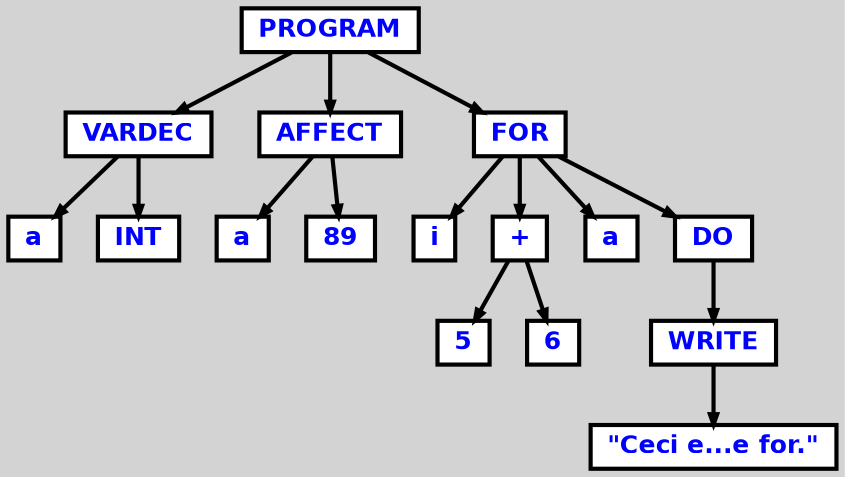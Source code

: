 digraph {

	ordering=out;
	ranksep=.4;
	bgcolor="lightgrey"; node [shape=box, fixedsize=false, fontsize=12, fontname="Helvetica-bold", fontcolor="blue"
		width=.25, height=.25, color="black", fillcolor="white", style="filled, solid, bold"];
	edge [arrowsize=.5, color="black", style="bold"]

  n0 [label="PROGRAM"];
  n1 [label="VARDEC"];
  n1 [label="VARDEC"];
  n2 [label="a"];
  n3 [label="INT"];
  n4 [label="AFFECT"];
  n4 [label="AFFECT"];
  n5 [label="a"];
  n6 [label="89"];
  n7 [label="FOR"];
  n7 [label="FOR"];
  n8 [label="i"];
  n9 [label="+"];
  n9 [label="+"];
  n10 [label="5"];
  n11 [label="6"];
  n12 [label="a"];
  n13 [label="DO"];
  n13 [label="DO"];
  n14 [label="WRITE"];
  n14 [label="WRITE"];
  n15 [label="\"Ceci e...e for.\""];

  n0 -> n1 // "PROGRAM" -> "VARDEC"
  n1 -> n2 // "VARDEC" -> "a"
  n1 -> n3 // "VARDEC" -> "INT"
  n0 -> n4 // "PROGRAM" -> "AFFECT"
  n4 -> n5 // "AFFECT" -> "a"
  n4 -> n6 // "AFFECT" -> "89"
  n0 -> n7 // "PROGRAM" -> "FOR"
  n7 -> n8 // "FOR" -> "i"
  n7 -> n9 // "FOR" -> "+"
  n9 -> n10 // "+" -> "5"
  n9 -> n11 // "+" -> "6"
  n7 -> n12 // "FOR" -> "a"
  n7 -> n13 // "FOR" -> "DO"
  n13 -> n14 // "DO" -> "WRITE"
  n14 -> n15 // "WRITE" -> "\"Ceci e...e for.\""

}
